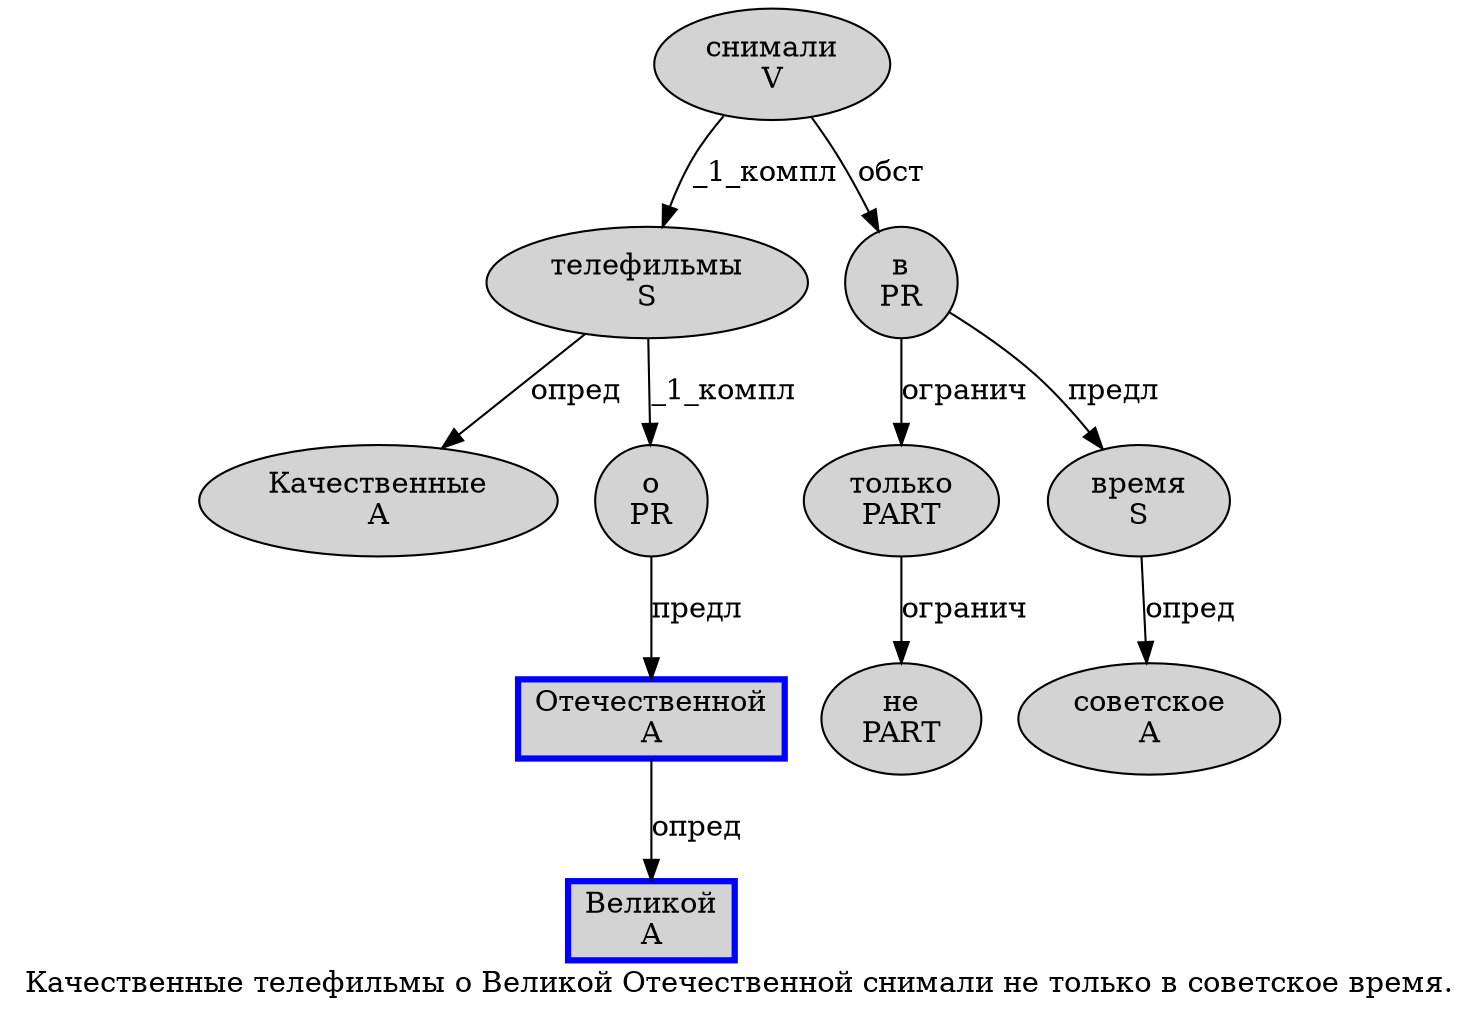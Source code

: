 digraph SENTENCE_444 {
	graph [label="Качественные телефильмы о Великой Отечественной снимали не только в советское время."]
	node [style=filled]
		0 [label="Качественные
A" color="" fillcolor=lightgray penwidth=1 shape=ellipse]
		1 [label="телефильмы
S" color="" fillcolor=lightgray penwidth=1 shape=ellipse]
		2 [label="о
PR" color="" fillcolor=lightgray penwidth=1 shape=ellipse]
		3 [label="Великой
A" color=blue fillcolor=lightgray penwidth=3 shape=box]
		4 [label="Отечественной
A" color=blue fillcolor=lightgray penwidth=3 shape=box]
		5 [label="снимали
V" color="" fillcolor=lightgray penwidth=1 shape=ellipse]
		6 [label="не
PART" color="" fillcolor=lightgray penwidth=1 shape=ellipse]
		7 [label="только
PART" color="" fillcolor=lightgray penwidth=1 shape=ellipse]
		8 [label="в
PR" color="" fillcolor=lightgray penwidth=1 shape=ellipse]
		9 [label="советское
A" color="" fillcolor=lightgray penwidth=1 shape=ellipse]
		10 [label="время
S" color="" fillcolor=lightgray penwidth=1 shape=ellipse]
			7 -> 6 [label="огранич"]
			8 -> 7 [label="огранич"]
			8 -> 10 [label="предл"]
			5 -> 1 [label="_1_компл"]
			5 -> 8 [label="обст"]
			1 -> 0 [label="опред"]
			1 -> 2 [label="_1_компл"]
			2 -> 4 [label="предл"]
			4 -> 3 [label="опред"]
			10 -> 9 [label="опред"]
}